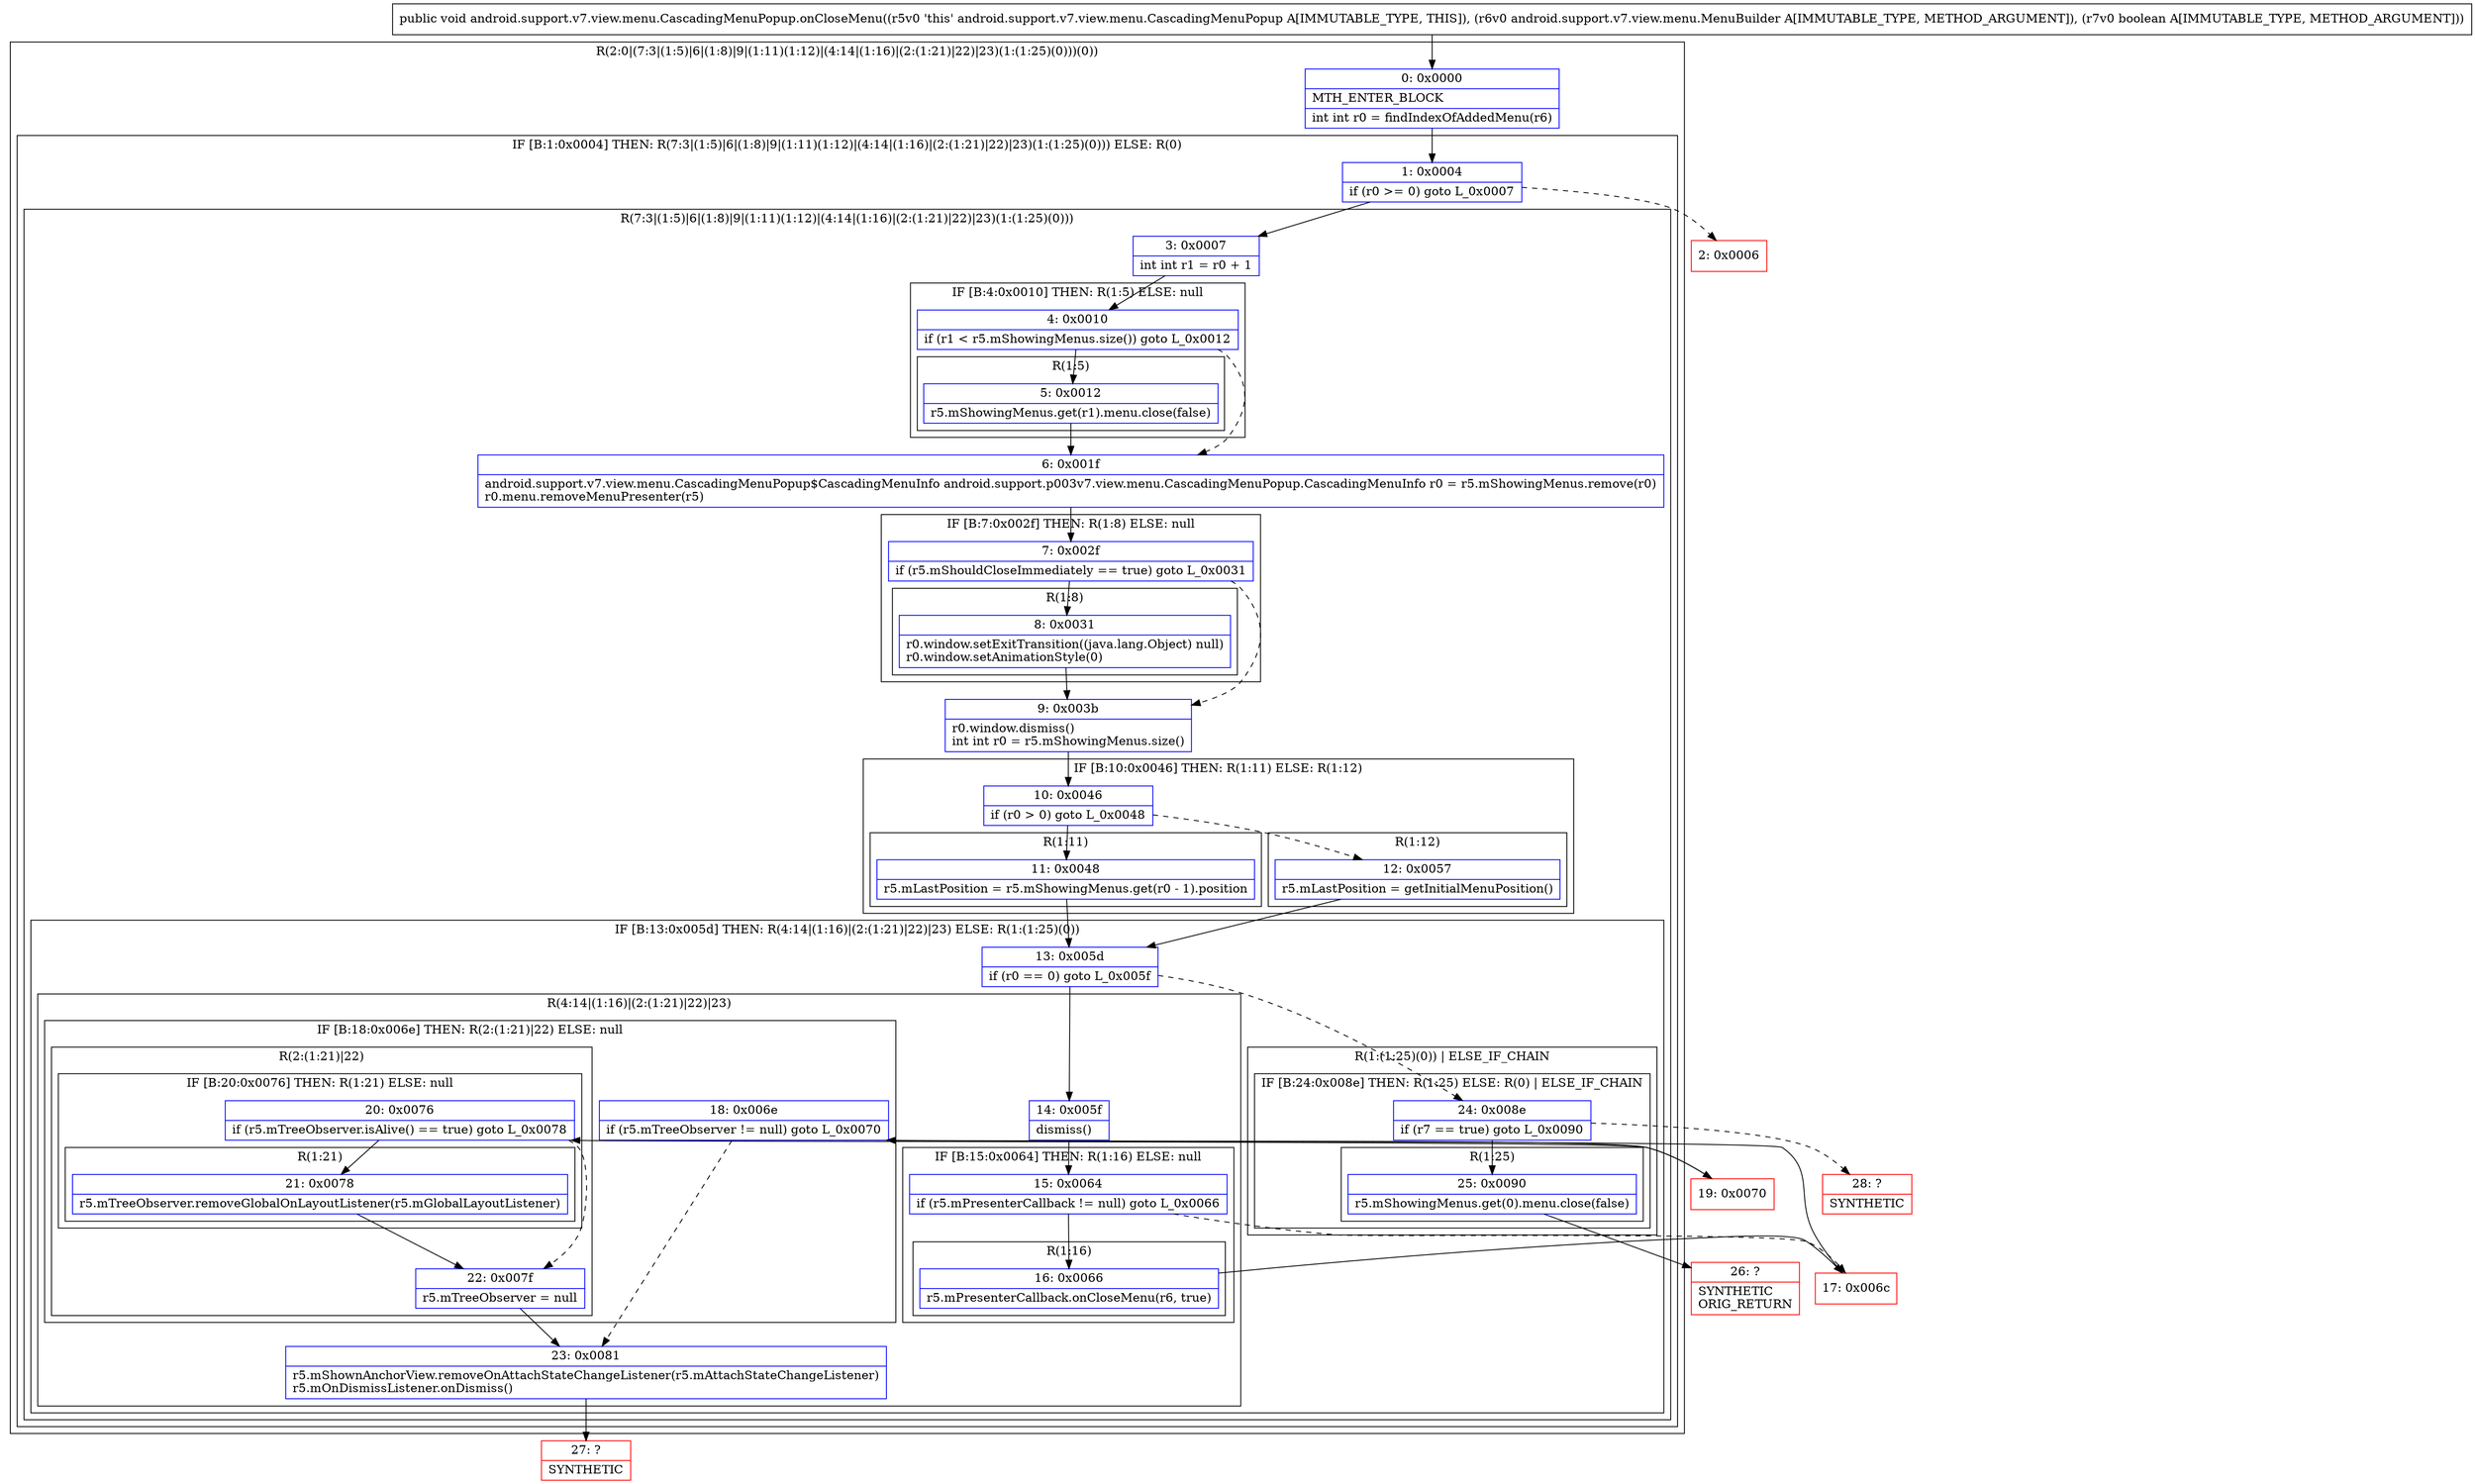 digraph "CFG forandroid.support.v7.view.menu.CascadingMenuPopup.onCloseMenu(Landroid\/support\/v7\/view\/menu\/MenuBuilder;Z)V" {
subgraph cluster_Region_2036081188 {
label = "R(2:0|(7:3|(1:5)|6|(1:8)|9|(1:11)(1:12)|(4:14|(1:16)|(2:(1:21)|22)|23)(1:(1:25)(0)))(0))";
node [shape=record,color=blue];
Node_0 [shape=record,label="{0\:\ 0x0000|MTH_ENTER_BLOCK\l|int int r0 = findIndexOfAddedMenu(r6)\l}"];
subgraph cluster_IfRegion_358620103 {
label = "IF [B:1:0x0004] THEN: R(7:3|(1:5)|6|(1:8)|9|(1:11)(1:12)|(4:14|(1:16)|(2:(1:21)|22)|23)(1:(1:25)(0))) ELSE: R(0)";
node [shape=record,color=blue];
Node_1 [shape=record,label="{1\:\ 0x0004|if (r0 \>= 0) goto L_0x0007\l}"];
subgraph cluster_Region_1547887586 {
label = "R(7:3|(1:5)|6|(1:8)|9|(1:11)(1:12)|(4:14|(1:16)|(2:(1:21)|22)|23)(1:(1:25)(0)))";
node [shape=record,color=blue];
Node_3 [shape=record,label="{3\:\ 0x0007|int int r1 = r0 + 1\l}"];
subgraph cluster_IfRegion_2089366047 {
label = "IF [B:4:0x0010] THEN: R(1:5) ELSE: null";
node [shape=record,color=blue];
Node_4 [shape=record,label="{4\:\ 0x0010|if (r1 \< r5.mShowingMenus.size()) goto L_0x0012\l}"];
subgraph cluster_Region_1683776168 {
label = "R(1:5)";
node [shape=record,color=blue];
Node_5 [shape=record,label="{5\:\ 0x0012|r5.mShowingMenus.get(r1).menu.close(false)\l}"];
}
}
Node_6 [shape=record,label="{6\:\ 0x001f|android.support.v7.view.menu.CascadingMenuPopup$CascadingMenuInfo android.support.p003v7.view.menu.CascadingMenuPopup.CascadingMenuInfo r0 = r5.mShowingMenus.remove(r0)\lr0.menu.removeMenuPresenter(r5)\l}"];
subgraph cluster_IfRegion_86090339 {
label = "IF [B:7:0x002f] THEN: R(1:8) ELSE: null";
node [shape=record,color=blue];
Node_7 [shape=record,label="{7\:\ 0x002f|if (r5.mShouldCloseImmediately == true) goto L_0x0031\l}"];
subgraph cluster_Region_1903686599 {
label = "R(1:8)";
node [shape=record,color=blue];
Node_8 [shape=record,label="{8\:\ 0x0031|r0.window.setExitTransition((java.lang.Object) null)\lr0.window.setAnimationStyle(0)\l}"];
}
}
Node_9 [shape=record,label="{9\:\ 0x003b|r0.window.dismiss()\lint int r0 = r5.mShowingMenus.size()\l}"];
subgraph cluster_IfRegion_987841528 {
label = "IF [B:10:0x0046] THEN: R(1:11) ELSE: R(1:12)";
node [shape=record,color=blue];
Node_10 [shape=record,label="{10\:\ 0x0046|if (r0 \> 0) goto L_0x0048\l}"];
subgraph cluster_Region_256743281 {
label = "R(1:11)";
node [shape=record,color=blue];
Node_11 [shape=record,label="{11\:\ 0x0048|r5.mLastPosition = r5.mShowingMenus.get(r0 \- 1).position\l}"];
}
subgraph cluster_Region_1806113084 {
label = "R(1:12)";
node [shape=record,color=blue];
Node_12 [shape=record,label="{12\:\ 0x0057|r5.mLastPosition = getInitialMenuPosition()\l}"];
}
}
subgraph cluster_IfRegion_142863634 {
label = "IF [B:13:0x005d] THEN: R(4:14|(1:16)|(2:(1:21)|22)|23) ELSE: R(1:(1:25)(0))";
node [shape=record,color=blue];
Node_13 [shape=record,label="{13\:\ 0x005d|if (r0 == 0) goto L_0x005f\l}"];
subgraph cluster_Region_1721232272 {
label = "R(4:14|(1:16)|(2:(1:21)|22)|23)";
node [shape=record,color=blue];
Node_14 [shape=record,label="{14\:\ 0x005f|dismiss()\l}"];
subgraph cluster_IfRegion_767664991 {
label = "IF [B:15:0x0064] THEN: R(1:16) ELSE: null";
node [shape=record,color=blue];
Node_15 [shape=record,label="{15\:\ 0x0064|if (r5.mPresenterCallback != null) goto L_0x0066\l}"];
subgraph cluster_Region_637222462 {
label = "R(1:16)";
node [shape=record,color=blue];
Node_16 [shape=record,label="{16\:\ 0x0066|r5.mPresenterCallback.onCloseMenu(r6, true)\l}"];
}
}
subgraph cluster_IfRegion_1984347460 {
label = "IF [B:18:0x006e] THEN: R(2:(1:21)|22) ELSE: null";
node [shape=record,color=blue];
Node_18 [shape=record,label="{18\:\ 0x006e|if (r5.mTreeObserver != null) goto L_0x0070\l}"];
subgraph cluster_Region_794039159 {
label = "R(2:(1:21)|22)";
node [shape=record,color=blue];
subgraph cluster_IfRegion_254772889 {
label = "IF [B:20:0x0076] THEN: R(1:21) ELSE: null";
node [shape=record,color=blue];
Node_20 [shape=record,label="{20\:\ 0x0076|if (r5.mTreeObserver.isAlive() == true) goto L_0x0078\l}"];
subgraph cluster_Region_1935229836 {
label = "R(1:21)";
node [shape=record,color=blue];
Node_21 [shape=record,label="{21\:\ 0x0078|r5.mTreeObserver.removeGlobalOnLayoutListener(r5.mGlobalLayoutListener)\l}"];
}
}
Node_22 [shape=record,label="{22\:\ 0x007f|r5.mTreeObserver = null\l}"];
}
}
Node_23 [shape=record,label="{23\:\ 0x0081|r5.mShownAnchorView.removeOnAttachStateChangeListener(r5.mAttachStateChangeListener)\lr5.mOnDismissListener.onDismiss()\l}"];
}
subgraph cluster_Region_817265726 {
label = "R(1:(1:25)(0)) | ELSE_IF_CHAIN\l";
node [shape=record,color=blue];
subgraph cluster_IfRegion_1064705780 {
label = "IF [B:24:0x008e] THEN: R(1:25) ELSE: R(0) | ELSE_IF_CHAIN\l";
node [shape=record,color=blue];
Node_24 [shape=record,label="{24\:\ 0x008e|if (r7 == true) goto L_0x0090\l}"];
subgraph cluster_Region_1277054157 {
label = "R(1:25)";
node [shape=record,color=blue];
Node_25 [shape=record,label="{25\:\ 0x0090|r5.mShowingMenus.get(0).menu.close(false)\l}"];
}
subgraph cluster_Region_1977754593 {
label = "R(0)";
node [shape=record,color=blue];
}
}
}
}
}
subgraph cluster_Region_1983309551 {
label = "R(0)";
node [shape=record,color=blue];
}
}
}
Node_2 [shape=record,color=red,label="{2\:\ 0x0006}"];
Node_17 [shape=record,color=red,label="{17\:\ 0x006c}"];
Node_19 [shape=record,color=red,label="{19\:\ 0x0070}"];
Node_26 [shape=record,color=red,label="{26\:\ ?|SYNTHETIC\lORIG_RETURN\l}"];
Node_27 [shape=record,color=red,label="{27\:\ ?|SYNTHETIC\l}"];
Node_28 [shape=record,color=red,label="{28\:\ ?|SYNTHETIC\l}"];
MethodNode[shape=record,label="{public void android.support.v7.view.menu.CascadingMenuPopup.onCloseMenu((r5v0 'this' android.support.v7.view.menu.CascadingMenuPopup A[IMMUTABLE_TYPE, THIS]), (r6v0 android.support.v7.view.menu.MenuBuilder A[IMMUTABLE_TYPE, METHOD_ARGUMENT]), (r7v0 boolean A[IMMUTABLE_TYPE, METHOD_ARGUMENT])) }"];
MethodNode -> Node_0;
Node_0 -> Node_1;
Node_1 -> Node_2[style=dashed];
Node_1 -> Node_3;
Node_3 -> Node_4;
Node_4 -> Node_5;
Node_4 -> Node_6[style=dashed];
Node_5 -> Node_6;
Node_6 -> Node_7;
Node_7 -> Node_8;
Node_7 -> Node_9[style=dashed];
Node_8 -> Node_9;
Node_9 -> Node_10;
Node_10 -> Node_11;
Node_10 -> Node_12[style=dashed];
Node_11 -> Node_13;
Node_12 -> Node_13;
Node_13 -> Node_14;
Node_13 -> Node_24[style=dashed];
Node_14 -> Node_15;
Node_15 -> Node_16;
Node_15 -> Node_17[style=dashed];
Node_16 -> Node_17;
Node_18 -> Node_19;
Node_18 -> Node_23[style=dashed];
Node_20 -> Node_21;
Node_20 -> Node_22[style=dashed];
Node_21 -> Node_22;
Node_22 -> Node_23;
Node_23 -> Node_27;
Node_24 -> Node_25;
Node_24 -> Node_28[style=dashed];
Node_25 -> Node_26;
Node_17 -> Node_18;
Node_19 -> Node_20;
}

